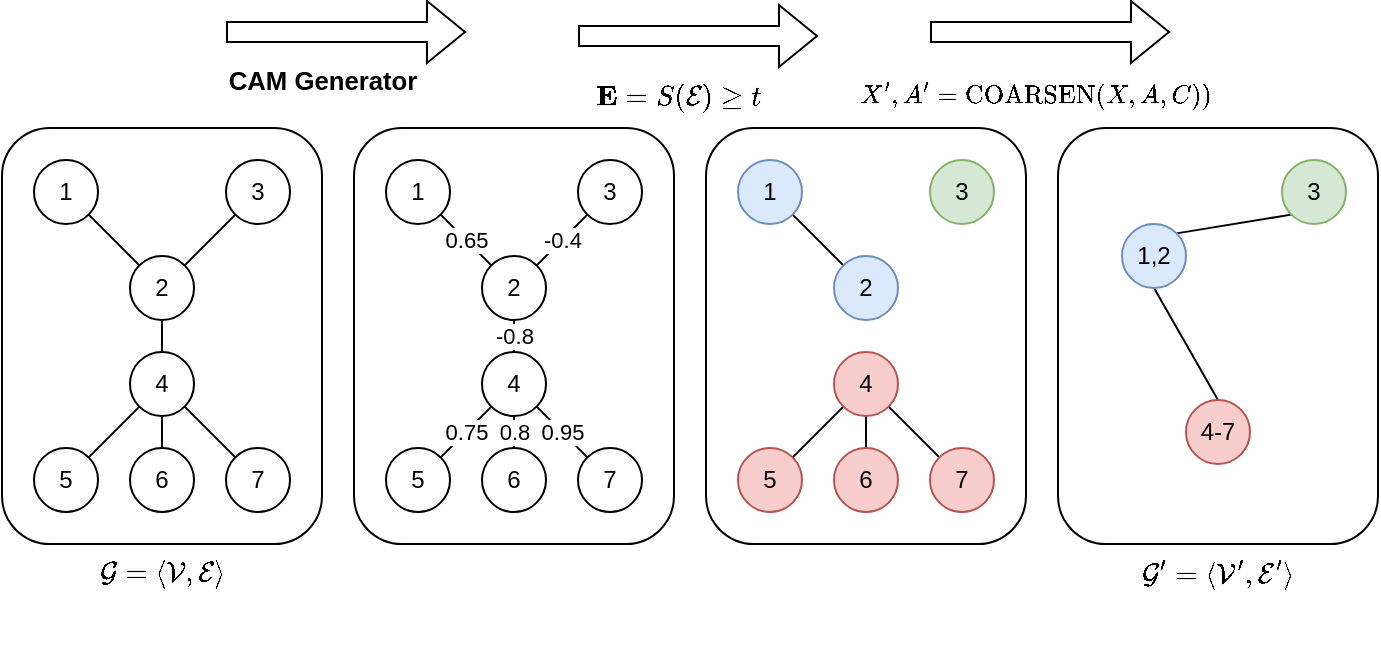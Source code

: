 <mxfile>
    <diagram name="Page-1" id="E90DCbVw8iHSE0YzWJ5c">
        <mxGraphModel dx="1160" dy="445" grid="1" gridSize="8" guides="1" tooltips="1" connect="1" arrows="1" fold="1" page="1" pageScale="1" pageWidth="827" pageHeight="1169" math="1" shadow="0">
            <root>
                <mxCell id="0"/>
                <mxCell id="1" parent="0"/>
                <mxCell id="NFxeUcVusJWuIpaQc8pF-1" value="" style="rounded=1;whiteSpace=wrap;html=1;" parent="1" vertex="1">
                    <mxGeometry x="112" y="112" width="160" height="208" as="geometry"/>
                </mxCell>
                <mxCell id="FWXDVtIiAIGIqecCg6dk-13" value="" style="rounded=0;orthogonalLoop=1;jettySize=auto;html=1;exitX=1;exitY=1;exitDx=0;exitDy=0;entryX=0;entryY=0;entryDx=0;entryDy=0;endArrow=none;endFill=0;" parent="1" source="FWXDVtIiAIGIqecCg6dk-2" target="FWXDVtIiAIGIqecCg6dk-6" edge="1">
                    <mxGeometry relative="1" as="geometry"/>
                </mxCell>
                <mxCell id="FWXDVtIiAIGIqecCg6dk-2" value="1" style="ellipse;whiteSpace=wrap;html=1;fillColor=none;" parent="1" vertex="1">
                    <mxGeometry x="128" y="128" width="32" height="32" as="geometry"/>
                </mxCell>
                <mxCell id="FWXDVtIiAIGIqecCg6dk-10" value="" style="rounded=0;orthogonalLoop=1;jettySize=auto;html=1;exitX=0;exitY=1;exitDx=0;exitDy=0;entryX=1;entryY=0;entryDx=0;entryDy=0;endArrow=none;endFill=0;" parent="1" source="FWXDVtIiAIGIqecCg6dk-3" target="FWXDVtIiAIGIqecCg6dk-7" edge="1">
                    <mxGeometry relative="1" as="geometry"/>
                </mxCell>
                <mxCell id="FWXDVtIiAIGIqecCg6dk-12" value="" style="rounded=0;orthogonalLoop=1;jettySize=auto;html=1;exitX=1;exitY=1;exitDx=0;exitDy=0;entryX=0;entryY=0;entryDx=0;entryDy=0;endArrow=none;endFill=0;" parent="1" source="FWXDVtIiAIGIqecCg6dk-3" target="FWXDVtIiAIGIqecCg6dk-4" edge="1">
                    <mxGeometry relative="1" as="geometry"/>
                </mxCell>
                <mxCell id="FWXDVtIiAIGIqecCg6dk-32" value="" style="edgeStyle=orthogonalEdgeStyle;rounded=0;orthogonalLoop=1;jettySize=auto;html=1;exitX=0.5;exitY=1;exitDx=0;exitDy=0;entryX=0.5;entryY=0;entryDx=0;entryDy=0;endArrow=none;endFill=0;" parent="1" source="FWXDVtIiAIGIqecCg6dk-3" target="FWXDVtIiAIGIqecCg6dk-8" edge="1">
                    <mxGeometry relative="1" as="geometry"/>
                </mxCell>
                <mxCell id="FWXDVtIiAIGIqecCg6dk-3" value="4" style="ellipse;whiteSpace=wrap;html=1;fillColor=none;" parent="1" vertex="1">
                    <mxGeometry x="176" y="224" width="32" height="32" as="geometry"/>
                </mxCell>
                <mxCell id="FWXDVtIiAIGIqecCg6dk-4" value="7" style="ellipse;whiteSpace=wrap;html=1;fillColor=none;" parent="1" vertex="1">
                    <mxGeometry x="224" y="272" width="32" height="32" as="geometry"/>
                </mxCell>
                <mxCell id="FWXDVtIiAIGIqecCg6dk-14" value="" style="rounded=0;orthogonalLoop=1;jettySize=auto;html=1;exitX=0;exitY=1;exitDx=0;exitDy=0;entryX=1;entryY=0;entryDx=0;entryDy=0;endArrow=none;endFill=0;" parent="1" source="FWXDVtIiAIGIqecCg6dk-5" target="FWXDVtIiAIGIqecCg6dk-6" edge="1">
                    <mxGeometry relative="1" as="geometry"/>
                </mxCell>
                <mxCell id="FWXDVtIiAIGIqecCg6dk-5" value="3" style="ellipse;whiteSpace=wrap;html=1;fillColor=none;" parent="1" vertex="1">
                    <mxGeometry x="224" y="128" width="32" height="32" as="geometry"/>
                </mxCell>
                <mxCell id="FWXDVtIiAIGIqecCg6dk-9" value="" style="edgeStyle=orthogonalEdgeStyle;rounded=0;orthogonalLoop=1;jettySize=auto;html=1;exitX=0.5;exitY=1;exitDx=0;exitDy=0;entryX=0.5;entryY=0;entryDx=0;entryDy=0;startArrow=none;startFill=0;endArrow=none;endFill=0;" parent="1" source="FWXDVtIiAIGIqecCg6dk-6" target="FWXDVtIiAIGIqecCg6dk-3" edge="1">
                    <mxGeometry relative="1" as="geometry"/>
                </mxCell>
                <mxCell id="FWXDVtIiAIGIqecCg6dk-6" value="2" style="ellipse;whiteSpace=wrap;html=1;fillColor=none;" parent="1" vertex="1">
                    <mxGeometry x="176" y="176" width="32" height="32" as="geometry"/>
                </mxCell>
                <mxCell id="FWXDVtIiAIGIqecCg6dk-7" value="5" style="ellipse;whiteSpace=wrap;html=1;fillColor=none;" parent="1" vertex="1">
                    <mxGeometry x="128" y="272" width="32" height="32" as="geometry"/>
                </mxCell>
                <mxCell id="FWXDVtIiAIGIqecCg6dk-8" value="6" style="ellipse;whiteSpace=wrap;html=1;fillColor=none;" parent="1" vertex="1">
                    <mxGeometry x="176" y="272" width="32" height="32" as="geometry"/>
                </mxCell>
                <mxCell id="FWXDVtIiAIGIqecCg6dk-15" value="" style="shape=flexArrow;endArrow=classic;html=1;rounded=0;" parent="1" edge="1">
                    <mxGeometry width="50" height="50" relative="1" as="geometry">
                        <mxPoint x="224" y="64" as="sourcePoint"/>
                        <mxPoint x="344" y="64" as="targetPoint"/>
                    </mxGeometry>
                </mxCell>
                <mxCell id="FWXDVtIiAIGIqecCg6dk-16" value="&lt;h3&gt;CAM Generator&lt;/h3&gt;" style="edgeLabel;html=1;align=center;verticalAlign=middle;resizable=0;points=[];labelBackgroundColor=none;" parent="FWXDVtIiAIGIqecCg6dk-15" vertex="1" connectable="0">
                    <mxGeometry x="-0.167" y="-2" relative="1" as="geometry">
                        <mxPoint x="-2" y="22" as="offset"/>
                    </mxGeometry>
                </mxCell>
                <mxCell id="FWXDVtIiAIGIqecCg6dk-61" value="$$\mathbf{E} = S(\mathcal{E}) \geq t$$" style="text;html=1;align=center;verticalAlign=middle;whiteSpace=wrap;rounded=0;" parent="1" vertex="1">
                    <mxGeometry x="420" y="82" width="60" height="30" as="geometry"/>
                </mxCell>
                <mxCell id="FWXDVtIiAIGIqecCg6dk-79" value="$$\mathcal{G}' = \langle \mathcal{V}', \mathcal{E}' \rangle$$" style="text;html=1;align=center;verticalAlign=middle;whiteSpace=wrap;rounded=0;" parent="1" vertex="1">
                    <mxGeometry x="690" y="320" width="60" height="30" as="geometry"/>
                </mxCell>
                <mxCell id="FWXDVtIiAIGIqecCg6dk-82" value="" style="shape=flexArrow;endArrow=classic;html=1;rounded=0;" parent="1" edge="1">
                    <mxGeometry width="50" height="50" relative="1" as="geometry">
                        <mxPoint x="400" y="66" as="sourcePoint"/>
                        <mxPoint x="520" y="66" as="targetPoint"/>
                    </mxGeometry>
                </mxCell>
                <mxCell id="FWXDVtIiAIGIqecCg6dk-62" value="" style="shape=flexArrow;endArrow=classic;html=1;rounded=0;" parent="1" edge="1">
                    <mxGeometry width="50" height="50" relative="1" as="geometry">
                        <mxPoint x="576" y="64" as="sourcePoint"/>
                        <mxPoint x="696" y="64" as="targetPoint"/>
                    </mxGeometry>
                </mxCell>
                <mxCell id="FWXDVtIiAIGIqecCg6dk-90" value="$$X', A' = \text{COARSEN}(X, A, C))$$" style="edgeLabel;html=1;align=center;verticalAlign=middle;resizable=0;points=[];labelBackgroundColor=none;" parent="FWXDVtIiAIGIqecCg6dk-62" vertex="1" connectable="0">
                    <mxGeometry x="-0.133" y="-4" relative="1" as="geometry">
                        <mxPoint y="27" as="offset"/>
                    </mxGeometry>
                </mxCell>
                <mxCell id="FWXDVtIiAIGIqecCg6dk-91" value="$$\mathcal{G} = \langle \mathcal{V}, \mathcal{E} \rangle$$" style="text;html=1;align=center;verticalAlign=middle;whiteSpace=wrap;rounded=0;" parent="1" vertex="1">
                    <mxGeometry x="162" y="320" width="60" height="30" as="geometry"/>
                </mxCell>
                <mxCell id="NFxeUcVusJWuIpaQc8pF-4" value="" style="rounded=1;whiteSpace=wrap;html=1;" parent="1" vertex="1">
                    <mxGeometry x="288" y="112" width="160" height="208" as="geometry"/>
                </mxCell>
                <mxCell id="NFxeUcVusJWuIpaQc8pF-5" value="0.65" style="rounded=0;orthogonalLoop=1;jettySize=auto;html=1;exitX=1;exitY=1;exitDx=0;exitDy=0;entryX=0;entryY=0;entryDx=0;entryDy=0;endArrow=none;endFill=0;" parent="1" source="NFxeUcVusJWuIpaQc8pF-6" target="NFxeUcVusJWuIpaQc8pF-15" edge="1">
                    <mxGeometry relative="1" as="geometry"/>
                </mxCell>
                <mxCell id="NFxeUcVusJWuIpaQc8pF-6" value="1" style="ellipse;whiteSpace=wrap;html=1;" parent="1" vertex="1">
                    <mxGeometry x="304" y="128" width="32" height="32" as="geometry"/>
                </mxCell>
                <mxCell id="NFxeUcVusJWuIpaQc8pF-7" value="0.75" style="rounded=0;orthogonalLoop=1;jettySize=auto;html=1;exitX=0;exitY=1;exitDx=0;exitDy=0;entryX=1;entryY=0;entryDx=0;entryDy=0;endArrow=none;endFill=0;" parent="1" source="NFxeUcVusJWuIpaQc8pF-10" target="NFxeUcVusJWuIpaQc8pF-16" edge="1">
                    <mxGeometry relative="1" as="geometry"/>
                </mxCell>
                <mxCell id="NFxeUcVusJWuIpaQc8pF-8" value="0.95" style="rounded=0;orthogonalLoop=1;jettySize=auto;html=1;exitX=1;exitY=1;exitDx=0;exitDy=0;entryX=0;entryY=0;entryDx=0;entryDy=0;endArrow=none;endFill=0;" parent="1" source="NFxeUcVusJWuIpaQc8pF-10" target="NFxeUcVusJWuIpaQc8pF-11" edge="1">
                    <mxGeometry relative="1" as="geometry"/>
                </mxCell>
                <mxCell id="NFxeUcVusJWuIpaQc8pF-9" value="0.8" style="edgeStyle=orthogonalEdgeStyle;rounded=0;orthogonalLoop=1;jettySize=auto;html=1;exitX=0.5;exitY=1;exitDx=0;exitDy=0;entryX=0.5;entryY=0;entryDx=0;entryDy=0;endArrow=none;endFill=0;" parent="1" source="NFxeUcVusJWuIpaQc8pF-10" target="NFxeUcVusJWuIpaQc8pF-17" edge="1">
                    <mxGeometry relative="1" as="geometry"/>
                </mxCell>
                <mxCell id="NFxeUcVusJWuIpaQc8pF-10" value="4" style="ellipse;whiteSpace=wrap;html=1;" parent="1" vertex="1">
                    <mxGeometry x="352" y="224" width="32" height="32" as="geometry"/>
                </mxCell>
                <mxCell id="NFxeUcVusJWuIpaQc8pF-11" value="7" style="ellipse;whiteSpace=wrap;html=1;" parent="1" vertex="1">
                    <mxGeometry x="400" y="272" width="32" height="32" as="geometry"/>
                </mxCell>
                <mxCell id="NFxeUcVusJWuIpaQc8pF-12" value="-0.4" style="rounded=0;orthogonalLoop=1;jettySize=auto;html=1;exitX=0;exitY=1;exitDx=0;exitDy=0;entryX=1;entryY=0;entryDx=0;entryDy=0;endArrow=none;endFill=0;" parent="1" source="NFxeUcVusJWuIpaQc8pF-13" target="NFxeUcVusJWuIpaQc8pF-15" edge="1">
                    <mxGeometry relative="1" as="geometry"/>
                </mxCell>
                <mxCell id="NFxeUcVusJWuIpaQc8pF-13" value="3" style="ellipse;whiteSpace=wrap;html=1;" parent="1" vertex="1">
                    <mxGeometry x="400" y="128" width="32" height="32" as="geometry"/>
                </mxCell>
                <mxCell id="NFxeUcVusJWuIpaQc8pF-14" value="-0.8" style="edgeStyle=orthogonalEdgeStyle;rounded=0;orthogonalLoop=1;jettySize=auto;html=1;exitX=0.5;exitY=1;exitDx=0;exitDy=0;entryX=0.5;entryY=0;entryDx=0;entryDy=0;startArrow=none;startFill=0;endArrow=none;endFill=0;" parent="1" source="NFxeUcVusJWuIpaQc8pF-15" target="NFxeUcVusJWuIpaQc8pF-10" edge="1">
                    <mxGeometry relative="1" as="geometry"/>
                </mxCell>
                <mxCell id="NFxeUcVusJWuIpaQc8pF-15" value="2" style="ellipse;whiteSpace=wrap;html=1;" parent="1" vertex="1">
                    <mxGeometry x="352" y="176" width="32" height="32" as="geometry"/>
                </mxCell>
                <mxCell id="NFxeUcVusJWuIpaQc8pF-16" value="5" style="ellipse;whiteSpace=wrap;html=1;" parent="1" vertex="1">
                    <mxGeometry x="304" y="272" width="32" height="32" as="geometry"/>
                </mxCell>
                <mxCell id="NFxeUcVusJWuIpaQc8pF-17" value="6" style="ellipse;whiteSpace=wrap;html=1;" parent="1" vertex="1">
                    <mxGeometry x="352" y="272" width="32" height="32" as="geometry"/>
                </mxCell>
                <mxCell id="NFxeUcVusJWuIpaQc8pF-18" value="" style="rounded=1;whiteSpace=wrap;html=1;" parent="1" vertex="1">
                    <mxGeometry x="464" y="112" width="160" height="208" as="geometry"/>
                </mxCell>
                <mxCell id="NFxeUcVusJWuIpaQc8pF-19" value="" style="rounded=0;orthogonalLoop=1;jettySize=auto;html=1;exitX=1;exitY=1;exitDx=0;exitDy=0;entryX=0;entryY=0;entryDx=0;entryDy=0;endArrow=none;endFill=0;" parent="1" source="NFxeUcVusJWuIpaQc8pF-20" target="NFxeUcVusJWuIpaQc8pF-29" edge="1">
                    <mxGeometry relative="1" as="geometry"/>
                </mxCell>
                <mxCell id="NFxeUcVusJWuIpaQc8pF-20" value="1" style="ellipse;whiteSpace=wrap;html=1;fillColor=#dae8fc;strokeColor=#6c8ebf;" parent="1" vertex="1">
                    <mxGeometry x="480" y="128" width="32" height="32" as="geometry"/>
                </mxCell>
                <mxCell id="NFxeUcVusJWuIpaQc8pF-21" value="" style="rounded=0;orthogonalLoop=1;jettySize=auto;html=1;exitX=0;exitY=1;exitDx=0;exitDy=0;entryX=1;entryY=0;entryDx=0;entryDy=0;endArrow=none;endFill=0;" parent="1" source="NFxeUcVusJWuIpaQc8pF-24" target="NFxeUcVusJWuIpaQc8pF-30" edge="1">
                    <mxGeometry relative="1" as="geometry"/>
                </mxCell>
                <mxCell id="NFxeUcVusJWuIpaQc8pF-22" value="" style="rounded=0;orthogonalLoop=1;jettySize=auto;html=1;exitX=1;exitY=1;exitDx=0;exitDy=0;entryX=0;entryY=0;entryDx=0;entryDy=0;endArrow=none;endFill=0;" parent="1" source="NFxeUcVusJWuIpaQc8pF-24" target="NFxeUcVusJWuIpaQc8pF-25" edge="1">
                    <mxGeometry relative="1" as="geometry"/>
                </mxCell>
                <mxCell id="NFxeUcVusJWuIpaQc8pF-23" value="" style="edgeStyle=orthogonalEdgeStyle;rounded=0;orthogonalLoop=1;jettySize=auto;html=1;exitX=0.5;exitY=1;exitDx=0;exitDy=0;entryX=0.5;entryY=0;entryDx=0;entryDy=0;endArrow=none;endFill=0;" parent="1" source="NFxeUcVusJWuIpaQc8pF-24" target="NFxeUcVusJWuIpaQc8pF-31" edge="1">
                    <mxGeometry relative="1" as="geometry"/>
                </mxCell>
                <mxCell id="NFxeUcVusJWuIpaQc8pF-24" value="4" style="ellipse;whiteSpace=wrap;html=1;fillColor=#f8cecc;strokeColor=#b85450;" parent="1" vertex="1">
                    <mxGeometry x="528" y="224" width="32" height="32" as="geometry"/>
                </mxCell>
                <mxCell id="NFxeUcVusJWuIpaQc8pF-25" value="7" style="ellipse;whiteSpace=wrap;html=1;fillColor=#f8cecc;strokeColor=#b85450;" parent="1" vertex="1">
                    <mxGeometry x="576" y="272" width="32" height="32" as="geometry"/>
                </mxCell>
                <mxCell id="NFxeUcVusJWuIpaQc8pF-27" value="3" style="ellipse;whiteSpace=wrap;html=1;fillColor=#d5e8d4;strokeColor=#82b366;" parent="1" vertex="1">
                    <mxGeometry x="576" y="128" width="32" height="32" as="geometry"/>
                </mxCell>
                <mxCell id="NFxeUcVusJWuIpaQc8pF-29" value="2" style="ellipse;whiteSpace=wrap;html=1;fillColor=#dae8fc;strokeColor=#6c8ebf;" parent="1" vertex="1">
                    <mxGeometry x="528" y="176" width="32" height="32" as="geometry"/>
                </mxCell>
                <mxCell id="NFxeUcVusJWuIpaQc8pF-30" value="5" style="ellipse;whiteSpace=wrap;html=1;fillColor=#f8cecc;strokeColor=#b85450;" parent="1" vertex="1">
                    <mxGeometry x="480" y="272" width="32" height="32" as="geometry"/>
                </mxCell>
                <mxCell id="NFxeUcVusJWuIpaQc8pF-31" value="6" style="ellipse;whiteSpace=wrap;html=1;fillColor=#f8cecc;strokeColor=#b85450;" parent="1" vertex="1">
                    <mxGeometry x="528" y="272" width="32" height="32" as="geometry"/>
                </mxCell>
                <mxCell id="NFxeUcVusJWuIpaQc8pF-32" value="" style="rounded=1;whiteSpace=wrap;html=1;" parent="1" vertex="1">
                    <mxGeometry x="640" y="112" width="160" height="208" as="geometry"/>
                </mxCell>
                <mxCell id="NFxeUcVusJWuIpaQc8pF-49" style="edgeStyle=none;rounded=0;orthogonalLoop=1;jettySize=auto;html=1;exitX=0;exitY=1;exitDx=0;exitDy=0;entryX=1;entryY=0;entryDx=0;entryDy=0;strokeColor=default;align=center;verticalAlign=middle;fontFamily=Helvetica;fontSize=11;fontColor=default;labelBackgroundColor=default;endArrow=none;endFill=0;" parent="1" source="NFxeUcVusJWuIpaQc8pF-40" target="NFxeUcVusJWuIpaQc8pF-44" edge="1">
                    <mxGeometry relative="1" as="geometry"/>
                </mxCell>
                <mxCell id="NFxeUcVusJWuIpaQc8pF-40" value="3" style="ellipse;whiteSpace=wrap;html=1;fillColor=#d5e8d4;strokeColor=#82b366;" parent="1" vertex="1">
                    <mxGeometry x="752" y="128" width="32" height="32" as="geometry"/>
                </mxCell>
                <mxCell id="NFxeUcVusJWuIpaQc8pF-48" style="edgeStyle=none;rounded=0;orthogonalLoop=1;jettySize=auto;html=1;exitX=0.5;exitY=1;exitDx=0;exitDy=0;entryX=0.5;entryY=0;entryDx=0;entryDy=0;strokeColor=default;align=center;verticalAlign=middle;fontFamily=Helvetica;fontSize=11;fontColor=default;labelBackgroundColor=default;endArrow=none;endFill=0;" parent="1" source="NFxeUcVusJWuIpaQc8pF-44" target="NFxeUcVusJWuIpaQc8pF-46" edge="1">
                    <mxGeometry relative="1" as="geometry"/>
                </mxCell>
                <mxCell id="NFxeUcVusJWuIpaQc8pF-44" value="1,2" style="ellipse;whiteSpace=wrap;html=1;fillColor=#dae8fc;strokeColor=#6c8ebf;" parent="1" vertex="1">
                    <mxGeometry x="672" y="160" width="32" height="32" as="geometry"/>
                </mxCell>
                <mxCell id="NFxeUcVusJWuIpaQc8pF-46" value="4-7" style="ellipse;whiteSpace=wrap;html=1;fillColor=#f8cecc;strokeColor=#b85450;" parent="1" vertex="1">
                    <mxGeometry x="704" y="248" width="32" height="32" as="geometry"/>
                </mxCell>
            </root>
        </mxGraphModel>
    </diagram>
</mxfile>